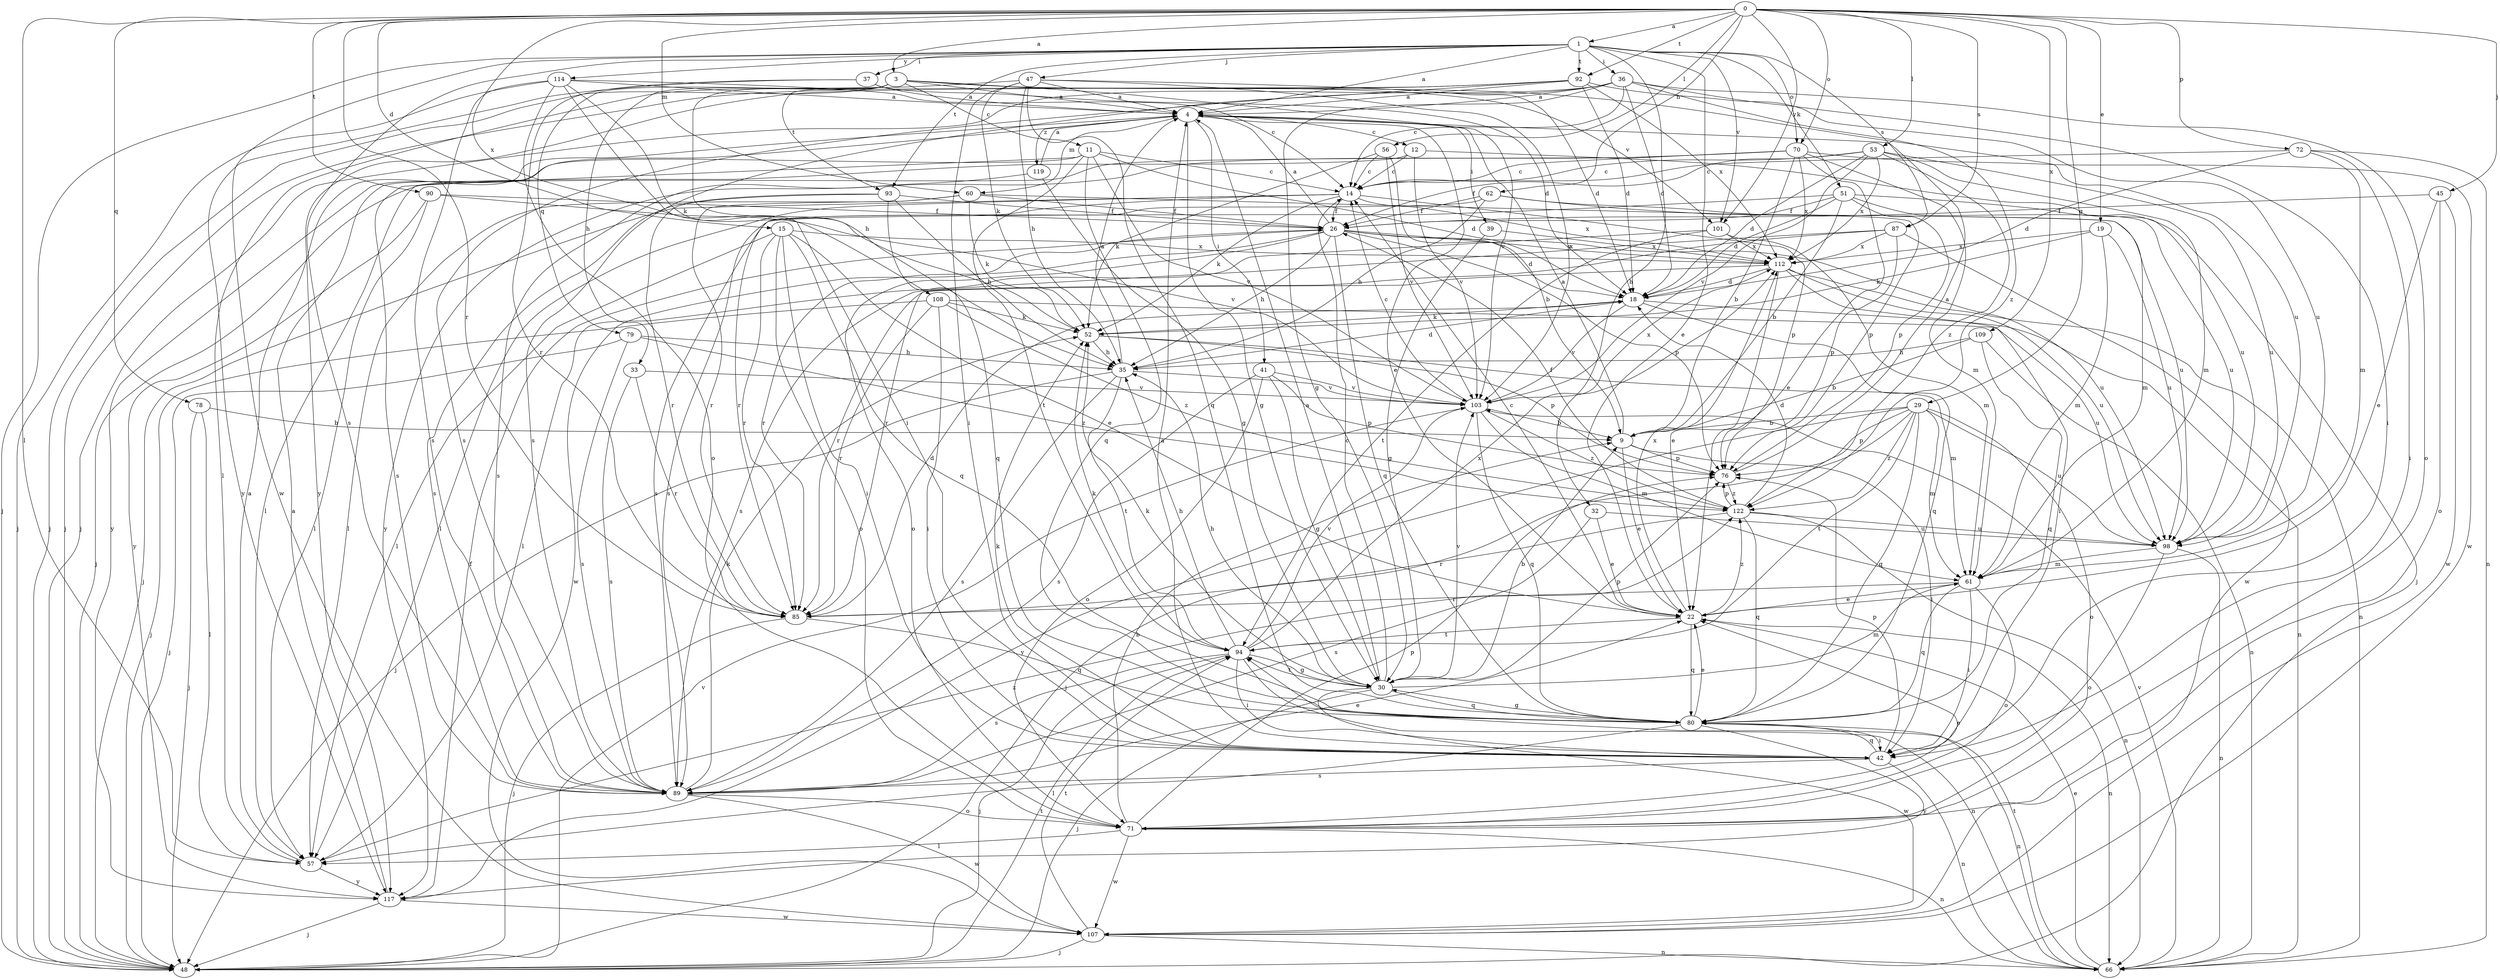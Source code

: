 strict digraph  {
0;
1;
3;
4;
9;
11;
12;
14;
15;
18;
19;
22;
26;
29;
30;
32;
33;
35;
36;
37;
39;
41;
42;
45;
47;
48;
51;
52;
53;
56;
57;
60;
61;
62;
66;
70;
71;
72;
76;
78;
79;
80;
85;
87;
89;
90;
92;
93;
94;
98;
101;
103;
107;
108;
109;
112;
114;
117;
119;
122;
0 -> 1  [label=a];
0 -> 3  [label=a];
0 -> 15  [label=d];
0 -> 19  [label=e];
0 -> 29  [label=g];
0 -> 45  [label=j];
0 -> 53  [label=l];
0 -> 56  [label=l];
0 -> 57  [label=l];
0 -> 60  [label=m];
0 -> 62  [label=n];
0 -> 70  [label=o];
0 -> 72  [label=p];
0 -> 78  [label=q];
0 -> 85  [label=r];
0 -> 87  [label=s];
0 -> 90  [label=t];
0 -> 92  [label=t];
0 -> 101  [label=v];
0 -> 108  [label=x];
0 -> 109  [label=x];
1 -> 4  [label=a];
1 -> 22  [label=e];
1 -> 32  [label=h];
1 -> 36  [label=i];
1 -> 37  [label=i];
1 -> 47  [label=j];
1 -> 48  [label=j];
1 -> 51  [label=k];
1 -> 70  [label=o];
1 -> 87  [label=s];
1 -> 89  [label=s];
1 -> 92  [label=t];
1 -> 93  [label=t];
1 -> 101  [label=v];
1 -> 107  [label=w];
1 -> 114  [label=y];
3 -> 4  [label=a];
3 -> 11  [label=c];
3 -> 33  [label=h];
3 -> 35  [label=h];
3 -> 48  [label=j];
3 -> 79  [label=q];
3 -> 93  [label=t];
3 -> 98  [label=u];
3 -> 101  [label=v];
3 -> 103  [label=v];
4 -> 12  [label=c];
4 -> 22  [label=e];
4 -> 30  [label=g];
4 -> 39  [label=i];
4 -> 41  [label=i];
4 -> 60  [label=m];
4 -> 119  [label=z];
9 -> 4  [label=a];
9 -> 22  [label=e];
9 -> 42  [label=i];
9 -> 76  [label=p];
11 -> 14  [label=c];
11 -> 18  [label=d];
11 -> 80  [label=q];
11 -> 89  [label=s];
11 -> 94  [label=t];
11 -> 103  [label=v];
11 -> 117  [label=y];
12 -> 14  [label=c];
12 -> 57  [label=l];
12 -> 98  [label=u];
12 -> 103  [label=v];
14 -> 26  [label=f];
14 -> 48  [label=j];
14 -> 52  [label=k];
14 -> 57  [label=l];
14 -> 76  [label=p];
14 -> 85  [label=r];
14 -> 112  [label=x];
15 -> 22  [label=e];
15 -> 42  [label=i];
15 -> 57  [label=l];
15 -> 71  [label=o];
15 -> 80  [label=q];
15 -> 85  [label=r];
15 -> 112  [label=x];
18 -> 52  [label=k];
18 -> 66  [label=n];
18 -> 80  [label=q];
18 -> 103  [label=v];
19 -> 52  [label=k];
19 -> 61  [label=m];
19 -> 98  [label=u];
19 -> 112  [label=x];
22 -> 14  [label=c];
22 -> 66  [label=n];
22 -> 80  [label=q];
22 -> 94  [label=t];
22 -> 112  [label=x];
22 -> 122  [label=z];
26 -> 4  [label=a];
26 -> 18  [label=d];
26 -> 35  [label=h];
26 -> 71  [label=o];
26 -> 76  [label=p];
26 -> 80  [label=q];
26 -> 85  [label=r];
26 -> 98  [label=u];
26 -> 107  [label=w];
26 -> 112  [label=x];
29 -> 9  [label=b];
29 -> 48  [label=j];
29 -> 61  [label=m];
29 -> 71  [label=o];
29 -> 76  [label=p];
29 -> 80  [label=q];
29 -> 94  [label=t];
29 -> 98  [label=u];
29 -> 117  [label=y];
29 -> 122  [label=z];
30 -> 4  [label=a];
30 -> 9  [label=b];
30 -> 14  [label=c];
30 -> 35  [label=h];
30 -> 48  [label=j];
30 -> 52  [label=k];
30 -> 61  [label=m];
30 -> 76  [label=p];
30 -> 80  [label=q];
30 -> 94  [label=t];
30 -> 103  [label=v];
30 -> 107  [label=w];
32 -> 22  [label=e];
32 -> 89  [label=s];
32 -> 98  [label=u];
33 -> 85  [label=r];
33 -> 89  [label=s];
33 -> 103  [label=v];
35 -> 4  [label=a];
35 -> 18  [label=d];
35 -> 48  [label=j];
35 -> 89  [label=s];
35 -> 94  [label=t];
35 -> 103  [label=v];
36 -> 4  [label=a];
36 -> 14  [label=c];
36 -> 18  [label=d];
36 -> 30  [label=g];
36 -> 42  [label=i];
36 -> 48  [label=j];
36 -> 71  [label=o];
36 -> 89  [label=s];
36 -> 122  [label=z];
37 -> 4  [label=a];
37 -> 18  [label=d];
37 -> 85  [label=r];
37 -> 117  [label=y];
39 -> 30  [label=g];
39 -> 112  [label=x];
41 -> 30  [label=g];
41 -> 71  [label=o];
41 -> 76  [label=p];
41 -> 89  [label=s];
41 -> 103  [label=v];
42 -> 4  [label=a];
42 -> 52  [label=k];
42 -> 66  [label=n];
42 -> 76  [label=p];
42 -> 80  [label=q];
42 -> 89  [label=s];
45 -> 22  [label=e];
45 -> 26  [label=f];
45 -> 71  [label=o];
45 -> 107  [label=w];
47 -> 4  [label=a];
47 -> 18  [label=d];
47 -> 35  [label=h];
47 -> 42  [label=i];
47 -> 52  [label=k];
47 -> 57  [label=l];
47 -> 80  [label=q];
47 -> 103  [label=v];
48 -> 94  [label=t];
48 -> 103  [label=v];
51 -> 9  [label=b];
51 -> 18  [label=d];
51 -> 26  [label=f];
51 -> 48  [label=j];
51 -> 76  [label=p];
51 -> 89  [label=s];
51 -> 98  [label=u];
52 -> 35  [label=h];
52 -> 61  [label=m];
52 -> 76  [label=p];
53 -> 14  [label=c];
53 -> 18  [label=d];
53 -> 26  [label=f];
53 -> 61  [label=m];
53 -> 98  [label=u];
53 -> 103  [label=v];
53 -> 112  [label=x];
53 -> 122  [label=z];
56 -> 9  [label=b];
56 -> 14  [label=c];
56 -> 52  [label=k];
56 -> 103  [label=v];
57 -> 4  [label=a];
57 -> 117  [label=y];
57 -> 122  [label=z];
60 -> 26  [label=f];
60 -> 52  [label=k];
60 -> 57  [label=l];
60 -> 85  [label=r];
60 -> 98  [label=u];
61 -> 22  [label=e];
61 -> 42  [label=i];
61 -> 71  [label=o];
61 -> 80  [label=q];
61 -> 85  [label=r];
62 -> 26  [label=f];
62 -> 35  [label=h];
62 -> 61  [label=m];
62 -> 76  [label=p];
62 -> 89  [label=s];
66 -> 22  [label=e];
66 -> 94  [label=t];
66 -> 103  [label=v];
70 -> 9  [label=b];
70 -> 14  [label=c];
70 -> 22  [label=e];
70 -> 48  [label=j];
70 -> 61  [label=m];
70 -> 107  [label=w];
70 -> 112  [label=x];
70 -> 117  [label=y];
71 -> 9  [label=b];
71 -> 22  [label=e];
71 -> 57  [label=l];
71 -> 66  [label=n];
71 -> 76  [label=p];
71 -> 107  [label=w];
72 -> 14  [label=c];
72 -> 18  [label=d];
72 -> 42  [label=i];
72 -> 61  [label=m];
72 -> 66  [label=n];
76 -> 4  [label=a];
76 -> 122  [label=z];
78 -> 9  [label=b];
78 -> 48  [label=j];
78 -> 57  [label=l];
79 -> 35  [label=h];
79 -> 48  [label=j];
79 -> 89  [label=s];
79 -> 122  [label=z];
80 -> 22  [label=e];
80 -> 30  [label=g];
80 -> 42  [label=i];
80 -> 57  [label=l];
80 -> 66  [label=n];
80 -> 117  [label=y];
85 -> 18  [label=d];
85 -> 48  [label=j];
85 -> 80  [label=q];
87 -> 76  [label=p];
87 -> 85  [label=r];
87 -> 89  [label=s];
87 -> 107  [label=w];
87 -> 112  [label=x];
89 -> 22  [label=e];
89 -> 52  [label=k];
89 -> 71  [label=o];
89 -> 107  [label=w];
90 -> 26  [label=f];
90 -> 57  [label=l];
90 -> 103  [label=v];
90 -> 117  [label=y];
92 -> 4  [label=a];
92 -> 18  [label=d];
92 -> 48  [label=j];
92 -> 89  [label=s];
92 -> 98  [label=u];
92 -> 112  [label=x];
92 -> 117  [label=y];
93 -> 26  [label=f];
93 -> 35  [label=h];
93 -> 80  [label=q];
93 -> 85  [label=r];
93 -> 89  [label=s];
94 -> 30  [label=g];
94 -> 35  [label=h];
94 -> 42  [label=i];
94 -> 48  [label=j];
94 -> 52  [label=k];
94 -> 66  [label=n];
94 -> 89  [label=s];
94 -> 103  [label=v];
94 -> 112  [label=x];
98 -> 61  [label=m];
98 -> 66  [label=n];
98 -> 71  [label=o];
101 -> 57  [label=l];
101 -> 61  [label=m];
101 -> 94  [label=t];
101 -> 112  [label=x];
103 -> 9  [label=b];
103 -> 14  [label=c];
103 -> 61  [label=m];
103 -> 80  [label=q];
103 -> 112  [label=x];
103 -> 122  [label=z];
107 -> 48  [label=j];
107 -> 66  [label=n];
107 -> 94  [label=t];
108 -> 42  [label=i];
108 -> 48  [label=j];
108 -> 52  [label=k];
108 -> 85  [label=r];
108 -> 98  [label=u];
108 -> 122  [label=z];
109 -> 9  [label=b];
109 -> 35  [label=h];
109 -> 66  [label=n];
109 -> 80  [label=q];
112 -> 18  [label=d];
112 -> 22  [label=e];
112 -> 42  [label=i];
112 -> 66  [label=n];
112 -> 85  [label=r];
112 -> 98  [label=u];
114 -> 4  [label=a];
114 -> 14  [label=c];
114 -> 42  [label=i];
114 -> 48  [label=j];
114 -> 52  [label=k];
114 -> 71  [label=o];
114 -> 89  [label=s];
117 -> 4  [label=a];
117 -> 26  [label=f];
117 -> 48  [label=j];
117 -> 107  [label=w];
119 -> 4  [label=a];
119 -> 30  [label=g];
119 -> 89  [label=s];
122 -> 18  [label=d];
122 -> 26  [label=f];
122 -> 66  [label=n];
122 -> 76  [label=p];
122 -> 80  [label=q];
122 -> 85  [label=r];
122 -> 98  [label=u];
}
